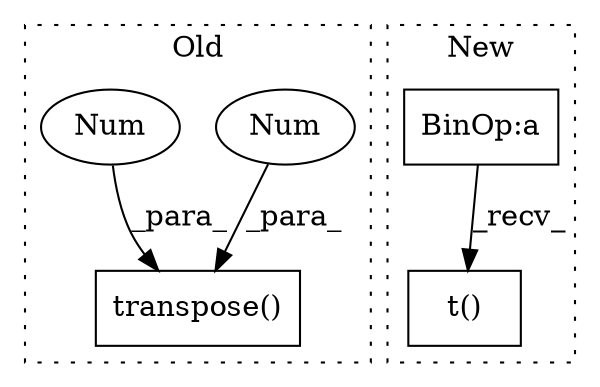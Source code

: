 digraph G {
subgraph cluster0 {
1 [label="transpose()" a="75" s="1569,1593" l="20,1" shape="box"];
4 [label="Num" a="76" s="1589" l="1" shape="ellipse"];
5 [label="Num" a="76" s="1592" l="1" shape="ellipse"];
label = "Old";
style="dotted";
}
subgraph cluster1 {
2 [label="t()" a="75" s="3659" l="13" shape="box"];
3 [label="BinOp:a" a="82" s="2961" l="35" shape="box"];
label = "New";
style="dotted";
}
3 -> 2 [label="_recv_"];
4 -> 1 [label="_para_"];
5 -> 1 [label="_para_"];
}